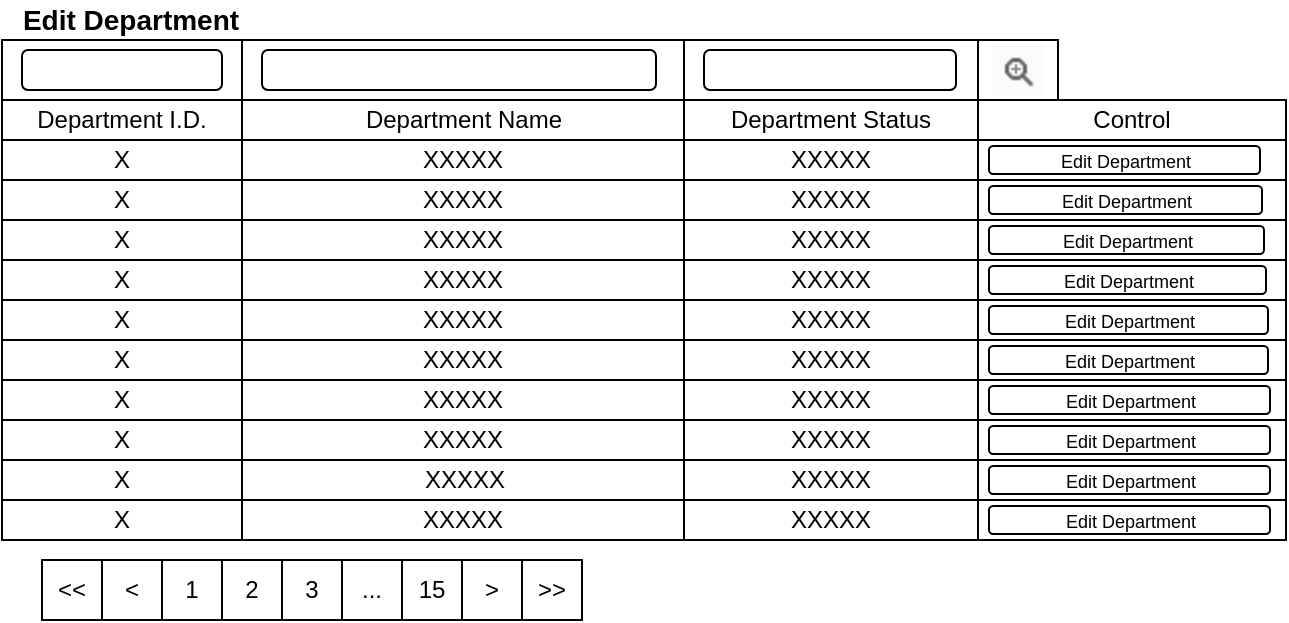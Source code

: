 <mxfile version="12.4.2" type="device" pages="1"><diagram id="bL0WwkCuKKonCKTU5HaB" name="Page-1"><mxGraphModel dx="1086" dy="494" grid="0" gridSize="10" guides="1" tooltips="1" connect="1" arrows="1" fold="1" page="0" pageScale="1" pageWidth="850" pageHeight="1100" math="0" shadow="0"><root><mxCell id="0"/><mxCell id="1" parent="0"/><mxCell id="B8XnHveXFob2aplnVtOJ-1" value="Department Name" style="rounded=0;whiteSpace=wrap;html=1;" parent="1" vertex="1"><mxGeometry x="240" y="90" width="222" height="20" as="geometry"/></mxCell><mxCell id="B8XnHveXFob2aplnVtOJ-2" value="Department I.D." style="rounded=0;whiteSpace=wrap;html=1;" parent="1" vertex="1"><mxGeometry x="120" y="90" width="120" height="20" as="geometry"/></mxCell><mxCell id="B8XnHveXFob2aplnVtOJ-3" value="Department Status" style="rounded=0;whiteSpace=wrap;html=1;" parent="1" vertex="1"><mxGeometry x="461" y="90" width="147" height="20" as="geometry"/></mxCell><mxCell id="B8XnHveXFob2aplnVtOJ-8" value="XXXXX" style="rounded=0;whiteSpace=wrap;html=1;" parent="1" vertex="1"><mxGeometry x="240" y="110" width="221" height="20" as="geometry"/></mxCell><mxCell id="B8XnHveXFob2aplnVtOJ-9" value="X" style="rounded=0;whiteSpace=wrap;html=1;" parent="1" vertex="1"><mxGeometry x="120" y="110" width="120" height="20" as="geometry"/></mxCell><mxCell id="B8XnHveXFob2aplnVtOJ-10" value="XXXXX" style="rounded=0;whiteSpace=wrap;html=1;" parent="1" vertex="1"><mxGeometry x="461" y="110" width="147" height="20" as="geometry"/></mxCell><mxCell id="B8XnHveXFob2aplnVtOJ-22" value="" style="rounded=0;whiteSpace=wrap;html=1;" parent="1" vertex="1"><mxGeometry x="240" y="60" width="222" height="30" as="geometry"/></mxCell><mxCell id="B8XnHveXFob2aplnVtOJ-23" value="" style="rounded=0;whiteSpace=wrap;html=1;" parent="1" vertex="1"><mxGeometry x="120" y="60" width="120" height="30" as="geometry"/></mxCell><mxCell id="B8XnHveXFob2aplnVtOJ-24" value="" style="rounded=0;whiteSpace=wrap;html=1;" parent="1" vertex="1"><mxGeometry x="461" y="60" width="147" height="30" as="geometry"/></mxCell><mxCell id="B8XnHveXFob2aplnVtOJ-29" value="" style="rounded=1;whiteSpace=wrap;html=1;" parent="1" vertex="1"><mxGeometry x="130" y="65" width="100" height="20" as="geometry"/></mxCell><mxCell id="B8XnHveXFob2aplnVtOJ-30" value="" style="rounded=1;whiteSpace=wrap;html=1;" parent="1" vertex="1"><mxGeometry x="250" y="65" width="197" height="20" as="geometry"/></mxCell><mxCell id="B8XnHveXFob2aplnVtOJ-31" value="" style="rounded=1;whiteSpace=wrap;html=1;" parent="1" vertex="1"><mxGeometry x="471" y="65" width="126" height="20" as="geometry"/></mxCell><mxCell id="B8XnHveXFob2aplnVtOJ-37" value="" style="rounded=0;whiteSpace=wrap;html=1;" parent="1" vertex="1"><mxGeometry x="608" y="60" width="40" height="30" as="geometry"/></mxCell><mxCell id="B8XnHveXFob2aplnVtOJ-39" value="" style="shape=image;verticalLabelPosition=bottom;labelBackgroundColor=#ffffff;verticalAlign=top;aspect=fixed;imageAspect=0;image=data:image/png,iVBORw0KGgoAAAANSUhEUgAAABkAAAAaCAYAAABCfffNAAABA0lEQVRIDe1Uyw2EIBDFzbah1diBVdCCJ0+2YBV2YDeUwWE3j+QRJA6fqHvYOAfnw/CeMww01tqPulleN+M7+Iekqsv/0653Sd3zPCtjjE9t21aN4+j9nNHk7onWWsRYlkVcCxeSJCTo+14Nw+D3reuqtm1zfgmRePBoESQkmKbJxUCIOIR5zhE+IgnPIKwgxGCceeFabBcdPCvAZtrUMeCRX0UC4BpwEortwphCcMhHwjjzjnIY+8l0JUnwJxxj/lWsSy6m2C6C4R7ELYHPOKYrN8bZSkgmaT45qYqylUjgjOMNA0GqotMkICNR13Xk3unT7dqhCc4llQjYPvyQ+FaUGF+07G3bLn+P1AAAAABJRU5ErkJggg==;" parent="1" vertex="1"><mxGeometry x="615.5" y="62" width="25" height="26" as="geometry"/></mxCell><mxCell id="B8XnHveXFob2aplnVtOJ-47" value="XXXXX" style="rounded=0;whiteSpace=wrap;html=1;" parent="1" vertex="1"><mxGeometry x="240" y="130" width="221" height="20" as="geometry"/></mxCell><mxCell id="B8XnHveXFob2aplnVtOJ-48" value="X" style="rounded=0;whiteSpace=wrap;html=1;" parent="1" vertex="1"><mxGeometry x="120" y="130" width="120" height="20" as="geometry"/></mxCell><mxCell id="B8XnHveXFob2aplnVtOJ-49" value="XXXXX" style="rounded=0;whiteSpace=wrap;html=1;" parent="1" vertex="1"><mxGeometry x="461" y="130" width="147" height="20" as="geometry"/></mxCell><mxCell id="B8XnHveXFob2aplnVtOJ-54" value="XXXXX" style="rounded=0;whiteSpace=wrap;html=1;" parent="1" vertex="1"><mxGeometry x="240" y="150" width="221" height="20" as="geometry"/></mxCell><mxCell id="B8XnHveXFob2aplnVtOJ-55" value="X" style="rounded=0;whiteSpace=wrap;html=1;" parent="1" vertex="1"><mxGeometry x="120" y="150" width="120" height="20" as="geometry"/></mxCell><mxCell id="B8XnHveXFob2aplnVtOJ-56" value="XXXXX" style="rounded=0;whiteSpace=wrap;html=1;" parent="1" vertex="1"><mxGeometry x="461" y="150" width="147" height="20" as="geometry"/></mxCell><mxCell id="B8XnHveXFob2aplnVtOJ-61" value="XXXXX" style="rounded=0;whiteSpace=wrap;html=1;" parent="1" vertex="1"><mxGeometry x="240" y="170" width="221" height="20" as="geometry"/></mxCell><mxCell id="B8XnHveXFob2aplnVtOJ-62" value="X" style="rounded=0;whiteSpace=wrap;html=1;" parent="1" vertex="1"><mxGeometry x="120" y="170" width="120" height="20" as="geometry"/></mxCell><mxCell id="B8XnHveXFob2aplnVtOJ-63" value="XXXXX" style="rounded=0;whiteSpace=wrap;html=1;" parent="1" vertex="1"><mxGeometry x="461" y="170" width="147" height="20" as="geometry"/></mxCell><mxCell id="B8XnHveXFob2aplnVtOJ-68" value="XXXXX" style="rounded=0;whiteSpace=wrap;html=1;" parent="1" vertex="1"><mxGeometry x="240" y="190" width="221" height="20" as="geometry"/></mxCell><mxCell id="B8XnHveXFob2aplnVtOJ-69" value="X" style="rounded=0;whiteSpace=wrap;html=1;" parent="1" vertex="1"><mxGeometry x="120" y="190" width="120" height="20" as="geometry"/></mxCell><mxCell id="B8XnHveXFob2aplnVtOJ-70" value="XXXXX" style="rounded=0;whiteSpace=wrap;html=1;" parent="1" vertex="1"><mxGeometry x="461" y="190" width="147" height="20" as="geometry"/></mxCell><mxCell id="B8XnHveXFob2aplnVtOJ-83" value="XXXXX" style="rounded=0;whiteSpace=wrap;html=1;" parent="1" vertex="1"><mxGeometry x="240" y="210" width="221" height="20" as="geometry"/></mxCell><mxCell id="B8XnHveXFob2aplnVtOJ-84" value="X" style="rounded=0;whiteSpace=wrap;html=1;" parent="1" vertex="1"><mxGeometry x="120" y="210" width="120" height="20" as="geometry"/></mxCell><mxCell id="B8XnHveXFob2aplnVtOJ-85" value="XXXXX" style="rounded=0;whiteSpace=wrap;html=1;" parent="1" vertex="1"><mxGeometry x="461" y="210" width="147" height="20" as="geometry"/></mxCell><mxCell id="B8XnHveXFob2aplnVtOJ-90" value="XXXXX" style="rounded=0;whiteSpace=wrap;html=1;" parent="1" vertex="1"><mxGeometry x="240" y="230" width="221" height="20" as="geometry"/></mxCell><mxCell id="B8XnHveXFob2aplnVtOJ-91" value="X" style="rounded=0;whiteSpace=wrap;html=1;" parent="1" vertex="1"><mxGeometry x="120" y="230" width="120" height="20" as="geometry"/></mxCell><mxCell id="B8XnHveXFob2aplnVtOJ-92" value="XXXXX" style="rounded=0;whiteSpace=wrap;html=1;" parent="1" vertex="1"><mxGeometry x="461" y="230" width="147" height="20" as="geometry"/></mxCell><mxCell id="B8XnHveXFob2aplnVtOJ-97" value="XXXXX" style="rounded=0;whiteSpace=wrap;html=1;" parent="1" vertex="1"><mxGeometry x="240" y="250" width="221" height="20" as="geometry"/></mxCell><mxCell id="B8XnHveXFob2aplnVtOJ-98" value="X" style="rounded=0;whiteSpace=wrap;html=1;" parent="1" vertex="1"><mxGeometry x="120" y="250" width="120" height="20" as="geometry"/></mxCell><mxCell id="B8XnHveXFob2aplnVtOJ-99" value="XXXXX" style="rounded=0;whiteSpace=wrap;html=1;" parent="1" vertex="1"><mxGeometry x="461" y="250" width="147" height="20" as="geometry"/></mxCell><mxCell id="B8XnHveXFob2aplnVtOJ-104" value="XXXXX" style="rounded=0;whiteSpace=wrap;html=1;" parent="1" vertex="1"><mxGeometry x="240" y="270" width="223" height="20" as="geometry"/></mxCell><mxCell id="B8XnHveXFob2aplnVtOJ-105" value="X" style="rounded=0;whiteSpace=wrap;html=1;" parent="1" vertex="1"><mxGeometry x="120" y="270" width="120" height="20" as="geometry"/></mxCell><mxCell id="B8XnHveXFob2aplnVtOJ-106" value="XXXXX" style="rounded=0;whiteSpace=wrap;html=1;" parent="1" vertex="1"><mxGeometry x="461" y="270" width="147" height="20" as="geometry"/></mxCell><mxCell id="B8XnHveXFob2aplnVtOJ-111" value="XXXXX" style="rounded=0;whiteSpace=wrap;html=1;" parent="1" vertex="1"><mxGeometry x="240" y="290" width="221" height="20" as="geometry"/></mxCell><mxCell id="B8XnHveXFob2aplnVtOJ-112" value="X" style="rounded=0;whiteSpace=wrap;html=1;" parent="1" vertex="1"><mxGeometry x="120" y="290" width="120" height="20" as="geometry"/></mxCell><mxCell id="B8XnHveXFob2aplnVtOJ-113" value="XXXXX" style="rounded=0;whiteSpace=wrap;html=1;" parent="1" vertex="1"><mxGeometry x="461" y="290" width="147" height="20" as="geometry"/></mxCell><mxCell id="B8XnHveXFob2aplnVtOJ-118" value="&amp;lt;&amp;lt;" style="whiteSpace=wrap;html=1;aspect=fixed;" parent="1" vertex="1"><mxGeometry x="140" y="320" width="30" height="30" as="geometry"/></mxCell><mxCell id="B8XnHveXFob2aplnVtOJ-119" value="&amp;lt;" style="whiteSpace=wrap;html=1;aspect=fixed;" parent="1" vertex="1"><mxGeometry x="170" y="320" width="30" height="30" as="geometry"/></mxCell><mxCell id="B8XnHveXFob2aplnVtOJ-120" value="1" style="whiteSpace=wrap;html=1;aspect=fixed;" parent="1" vertex="1"><mxGeometry x="200" y="320" width="30" height="30" as="geometry"/></mxCell><mxCell id="B8XnHveXFob2aplnVtOJ-121" value="2" style="whiteSpace=wrap;html=1;aspect=fixed;" parent="1" vertex="1"><mxGeometry x="230" y="320" width="30" height="30" as="geometry"/></mxCell><mxCell id="B8XnHveXFob2aplnVtOJ-122" value="3" style="whiteSpace=wrap;html=1;aspect=fixed;" parent="1" vertex="1"><mxGeometry x="260" y="320" width="30" height="30" as="geometry"/></mxCell><mxCell id="B8XnHveXFob2aplnVtOJ-123" value="..." style="whiteSpace=wrap;html=1;aspect=fixed;" parent="1" vertex="1"><mxGeometry x="290" y="320" width="30" height="30" as="geometry"/></mxCell><mxCell id="B8XnHveXFob2aplnVtOJ-124" value="15" style="whiteSpace=wrap;html=1;aspect=fixed;" parent="1" vertex="1"><mxGeometry x="320" y="320" width="30" height="30" as="geometry"/></mxCell><mxCell id="B8XnHveXFob2aplnVtOJ-125" value="&lt;font style=&quot;font-size: 14px&quot;&gt;&lt;b&gt;Edit Department&lt;/b&gt;&lt;/font&gt;" style="text;html=1;strokeColor=none;fillColor=none;align=center;verticalAlign=middle;whiteSpace=wrap;rounded=0;" parent="1" vertex="1"><mxGeometry x="120" y="40" width="129" height="20" as="geometry"/></mxCell><mxCell id="B8XnHveXFob2aplnVtOJ-127" value="&amp;gt;" style="whiteSpace=wrap;html=1;aspect=fixed;" parent="1" vertex="1"><mxGeometry x="350" y="320" width="30" height="30" as="geometry"/></mxCell><mxCell id="B8XnHveXFob2aplnVtOJ-128" value="&amp;gt;&amp;gt;" style="whiteSpace=wrap;html=1;aspect=fixed;" parent="1" vertex="1"><mxGeometry x="380" y="320" width="30" height="30" as="geometry"/></mxCell><mxCell id="bCvkaaXx_DDD_z095HPn-1" value="Control" style="rounded=0;whiteSpace=wrap;html=1;" parent="1" vertex="1"><mxGeometry x="608" y="90" width="154" height="20" as="geometry"/></mxCell><mxCell id="bCvkaaXx_DDD_z095HPn-3" value="" style="rounded=0;whiteSpace=wrap;html=1;" parent="1" vertex="1"><mxGeometry x="608" y="110" width="154" height="20" as="geometry"/></mxCell><mxCell id="bCvkaaXx_DDD_z095HPn-4" value="" style="rounded=0;whiteSpace=wrap;html=1;" parent="1" vertex="1"><mxGeometry x="608" y="130" width="154" height="20" as="geometry"/></mxCell><mxCell id="bCvkaaXx_DDD_z095HPn-7" value="" style="rounded=0;whiteSpace=wrap;html=1;" parent="1" vertex="1"><mxGeometry x="608" y="150" width="154" height="20" as="geometry"/></mxCell><mxCell id="bCvkaaXx_DDD_z095HPn-8" value="" style="rounded=0;whiteSpace=wrap;html=1;" parent="1" vertex="1"><mxGeometry x="608" y="170" width="154" height="20" as="geometry"/></mxCell><mxCell id="bCvkaaXx_DDD_z095HPn-9" value="" style="rounded=0;whiteSpace=wrap;html=1;" parent="1" vertex="1"><mxGeometry x="608" y="190" width="154" height="20" as="geometry"/></mxCell><mxCell id="bCvkaaXx_DDD_z095HPn-10" value="" style="rounded=0;whiteSpace=wrap;html=1;" parent="1" vertex="1"><mxGeometry x="608" y="210" width="154" height="20" as="geometry"/></mxCell><mxCell id="bCvkaaXx_DDD_z095HPn-11" value="" style="rounded=0;whiteSpace=wrap;html=1;" parent="1" vertex="1"><mxGeometry x="608" y="230" width="154" height="20" as="geometry"/></mxCell><mxCell id="bCvkaaXx_DDD_z095HPn-13" value="" style="rounded=0;whiteSpace=wrap;html=1;" parent="1" vertex="1"><mxGeometry x="608" y="250" width="154" height="20" as="geometry"/></mxCell><mxCell id="bCvkaaXx_DDD_z095HPn-14" value="" style="rounded=0;whiteSpace=wrap;html=1;" parent="1" vertex="1"><mxGeometry x="608" y="270" width="154" height="20" as="geometry"/></mxCell><mxCell id="bCvkaaXx_DDD_z095HPn-15" value="" style="rounded=0;whiteSpace=wrap;html=1;" parent="1" vertex="1"><mxGeometry x="608" y="290" width="154" height="20" as="geometry"/></mxCell><mxCell id="bCvkaaXx_DDD_z095HPn-16" value="&lt;font style=&quot;font-size: 9px&quot;&gt;Edit Department&lt;/font&gt;" style="rounded=1;whiteSpace=wrap;html=1;" parent="1" vertex="1"><mxGeometry x="613.5" y="113" width="135.5" height="14" as="geometry"/></mxCell><mxCell id="bCvkaaXx_DDD_z095HPn-17" value="&lt;span style=&quot;font-size: 9px&quot;&gt;Edit Department&lt;/span&gt;" style="rounded=1;whiteSpace=wrap;html=1;" parent="1" vertex="1"><mxGeometry x="613.5" y="133" width="136.5" height="14" as="geometry"/></mxCell><mxCell id="bCvkaaXx_DDD_z095HPn-18" value="&lt;span style=&quot;font-size: 9px&quot;&gt;Edit Department&lt;/span&gt;" style="rounded=1;whiteSpace=wrap;html=1;" parent="1" vertex="1"><mxGeometry x="613.5" y="153" width="137.5" height="14" as="geometry"/></mxCell><mxCell id="bCvkaaXx_DDD_z095HPn-20" value="&lt;span style=&quot;font-size: 9px&quot;&gt;Edit Department&lt;/span&gt;" style="rounded=1;whiteSpace=wrap;html=1;" parent="1" vertex="1"><mxGeometry x="613.5" y="173" width="138.5" height="14" as="geometry"/></mxCell><mxCell id="bCvkaaXx_DDD_z095HPn-21" value="&lt;span style=&quot;font-size: 9px&quot;&gt;Edit Department&lt;/span&gt;" style="rounded=1;whiteSpace=wrap;html=1;" parent="1" vertex="1"><mxGeometry x="613.5" y="193" width="139.5" height="14" as="geometry"/></mxCell><mxCell id="bCvkaaXx_DDD_z095HPn-22" value="&lt;span style=&quot;font-size: 9px&quot;&gt;Edit Department&lt;/span&gt;" style="rounded=1;whiteSpace=wrap;html=1;" parent="1" vertex="1"><mxGeometry x="613.5" y="213" width="139.5" height="14" as="geometry"/></mxCell><mxCell id="bCvkaaXx_DDD_z095HPn-23" value="&lt;span style=&quot;font-size: 9px&quot;&gt;Edit Department&lt;/span&gt;" style="rounded=1;whiteSpace=wrap;html=1;" parent="1" vertex="1"><mxGeometry x="613.5" y="233" width="140.5" height="14" as="geometry"/></mxCell><mxCell id="bCvkaaXx_DDD_z095HPn-24" value="&lt;span style=&quot;font-size: 9px&quot;&gt;Edit Department&lt;/span&gt;" style="rounded=1;whiteSpace=wrap;html=1;" parent="1" vertex="1"><mxGeometry x="613.5" y="253" width="140.5" height="14" as="geometry"/></mxCell><mxCell id="bCvkaaXx_DDD_z095HPn-25" value="&lt;span style=&quot;font-size: 9px&quot;&gt;Edit Department&lt;/span&gt;" style="rounded=1;whiteSpace=wrap;html=1;" parent="1" vertex="1"><mxGeometry x="613.5" y="273" width="140.5" height="14" as="geometry"/></mxCell><mxCell id="bCvkaaXx_DDD_z095HPn-26" value="&lt;span style=&quot;font-size: 9px&quot;&gt;Edit Department&lt;/span&gt;" style="rounded=1;whiteSpace=wrap;html=1;" parent="1" vertex="1"><mxGeometry x="613.5" y="293" width="140.5" height="14" as="geometry"/></mxCell></root></mxGraphModel></diagram></mxfile>